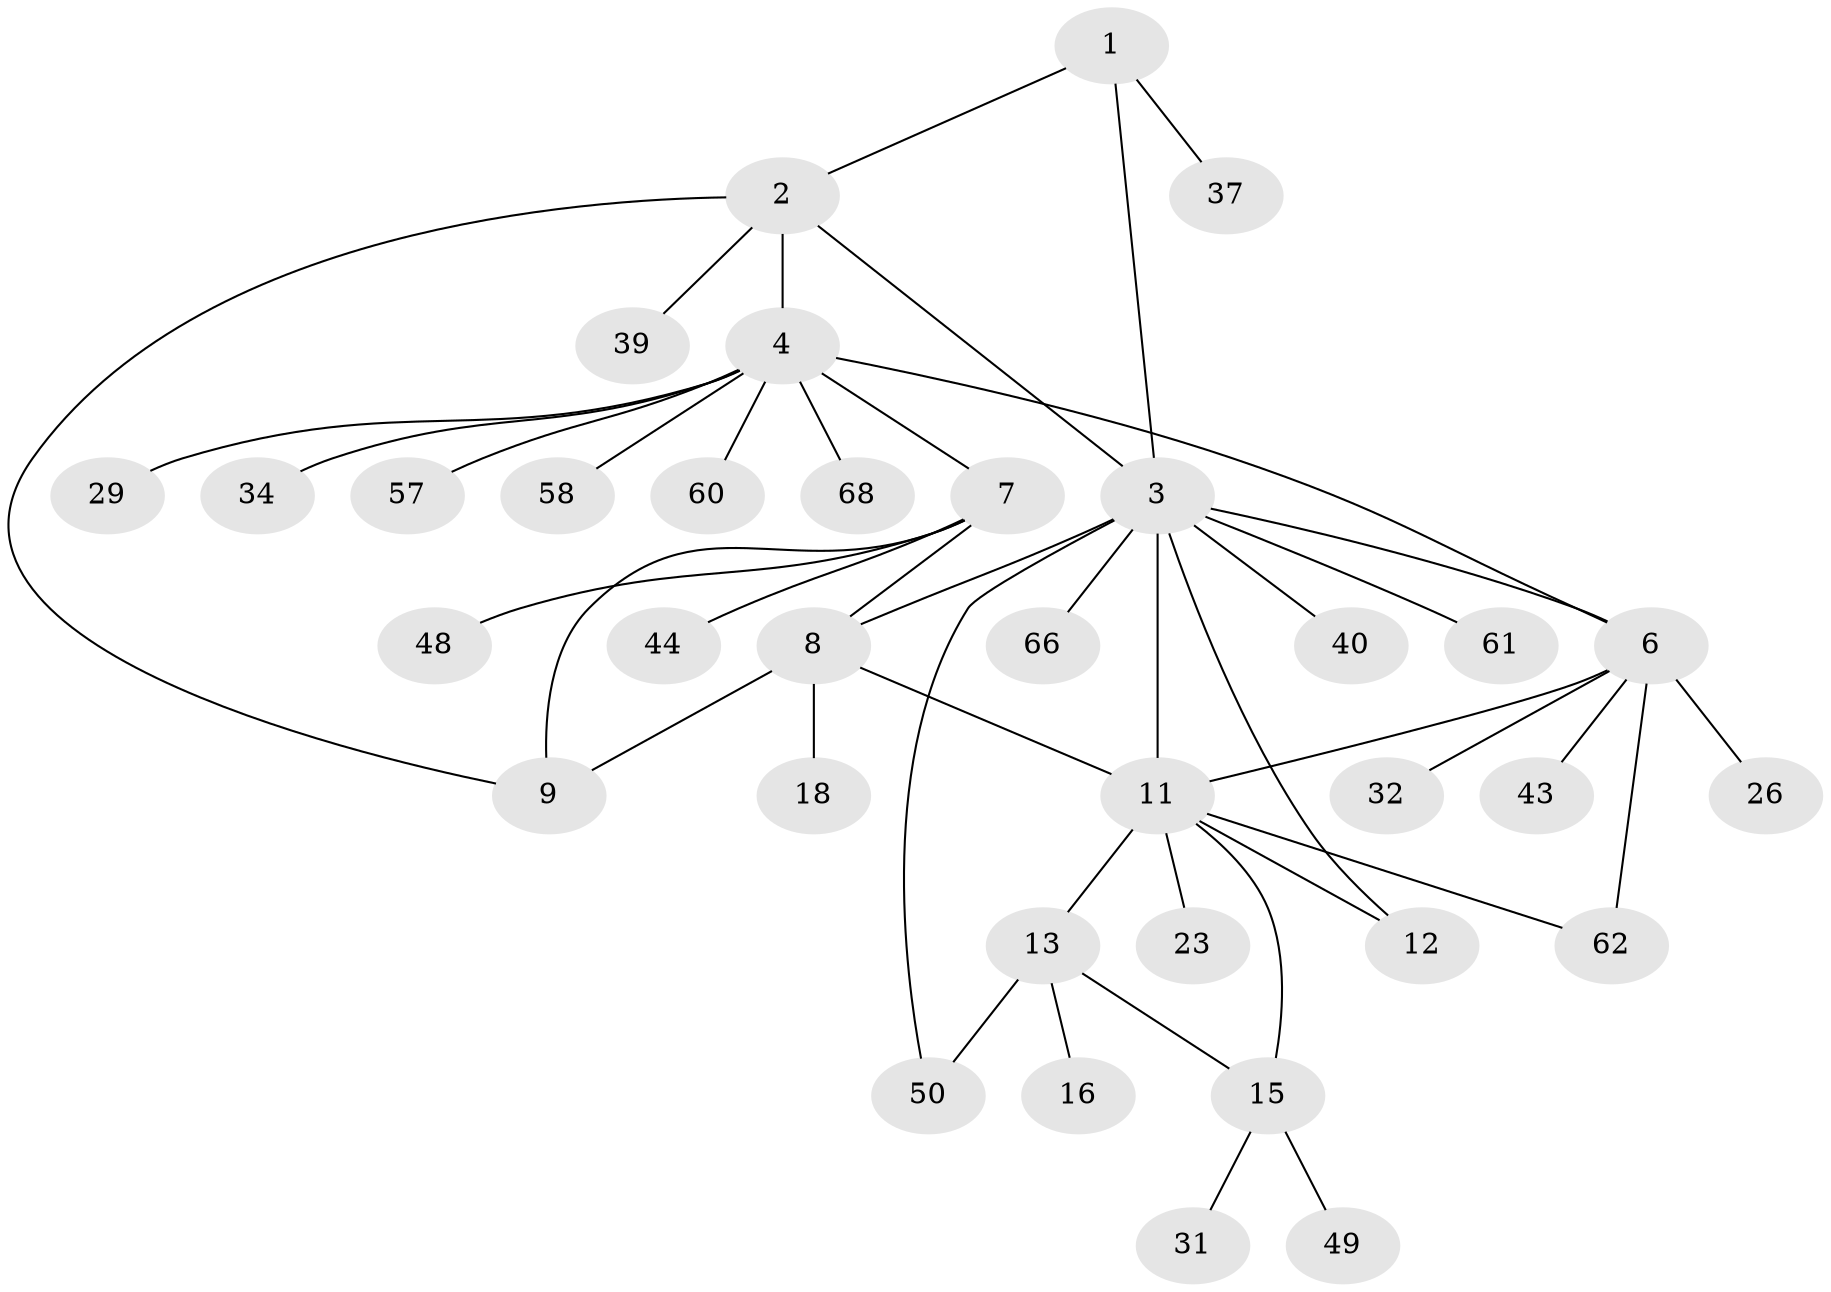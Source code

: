 // original degree distribution, {8: 0.07042253521126761, 6: 0.04225352112676056, 7: 0.028169014084507043, 5: 0.04225352112676056, 4: 0.014084507042253521, 3: 0.056338028169014086, 1: 0.6056338028169014, 2: 0.14084507042253522}
// Generated by graph-tools (version 1.1) at 2025/15/03/09/25 04:15:57]
// undirected, 35 vertices, 45 edges
graph export_dot {
graph [start="1"]
  node [color=gray90,style=filled];
  1 [super="+27+46+67+54+42"];
  2 [super="+28+30+53"];
  3 [super="+10"];
  4 [super="+5"];
  6;
  7 [super="+22+55"];
  8;
  9 [super="+47+41"];
  11 [super="+21+14+65+35"];
  12 [super="+33+20+56+25"];
  13;
  15 [super="+19"];
  16;
  18 [super="+59+45"];
  23;
  26;
  29 [super="+51"];
  31 [super="+36"];
  32;
  34;
  37;
  39;
  40;
  43;
  44;
  48;
  49 [super="+70"];
  50 [super="+52"];
  57;
  58;
  60;
  61 [super="+71"];
  62;
  66 [super="+69"];
  68;
  1 -- 2;
  1 -- 3;
  1 -- 37;
  2 -- 3;
  2 -- 4;
  2 -- 9;
  2 -- 39;
  3 -- 66;
  3 -- 50;
  3 -- 11 [weight=2];
  3 -- 6;
  3 -- 8;
  3 -- 40;
  3 -- 12;
  3 -- 61;
  4 -- 6 [weight=2];
  4 -- 7;
  4 -- 29;
  4 -- 34;
  4 -- 57;
  4 -- 68;
  4 -- 58;
  4 -- 60;
  6 -- 26;
  6 -- 32;
  6 -- 43;
  6 -- 62;
  6 -- 11;
  7 -- 8;
  7 -- 9;
  7 -- 48;
  7 -- 44;
  8 -- 9;
  8 -- 18;
  8 -- 11;
  11 -- 12;
  11 -- 23;
  11 -- 13;
  11 -- 62;
  11 -- 15;
  13 -- 15;
  13 -- 16;
  13 -- 50;
  15 -- 49;
  15 -- 31;
}
